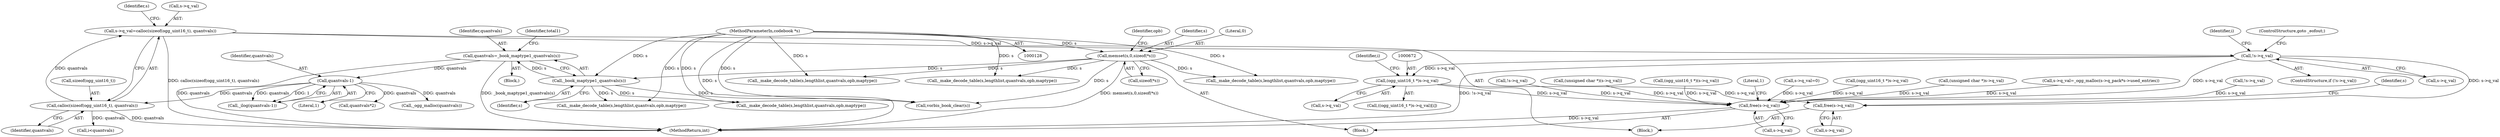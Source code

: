 digraph "0_Android_eeb4e45d5683f88488c083ecf142dc89bc3f0b47_8@API" {
"1000646" [label="(Call,s->q_val=calloc(sizeof(ogg_uint16_t), quantvals))"];
"1000650" [label="(Call,calloc(sizeof(ogg_uint16_t), quantvals))"];
"1000622" [label="(Call,quantvals-1)"];
"1000582" [label="(Call,quantvals=_book_maptype1_quantvals(s))"];
"1000584" [label="(Call,_book_maptype1_quantvals(s))"];
"1000143" [label="(Call,memset(s,0,sizeof(*s)))"];
"1000130" [label="(MethodParameterIn,codebook *s)"];
"1000655" [label="(Call,!s->q_val)"];
"1000671" [label="(Call,(ogg_uint16_t *)s->q_val)"];
"1000741" [label="(Call,free(s->q_val))"];
"1001170" [label="(Call,free(s->q_val))"];
"1000584" [label="(Call,_book_maptype1_quantvals(s))"];
"1000653" [label="(Identifier,quantvals)"];
"1000654" [label="(ControlStructure,if (!s->q_val))"];
"1000822" [label="(Call,(ogg_uint16_t *)s->q_val)"];
"1001171" [label="(Call,s->q_val)"];
"1000533" [label="(Block,)"];
"1000646" [label="(Call,s->q_val=calloc(sizeof(ogg_uint16_t), quantvals))"];
"1000645" [label="(Block,)"];
"1000146" [label="(Call,sizeof(*s))"];
"1000676" [label="(Identifier,i)"];
"1000970" [label="(Call,_make_decode_table(s,lengthlist,quantvals,opb,maptype))"];
"1000664" [label="(Call,i<quantvals)"];
"1000782" [label="(Call,(unsigned char *)s->q_val)"];
"1000670" [label="(Call,((ogg_uint16_t *)s->q_val)[i])"];
"1000573" [label="(Call,_make_decode_table(s,lengthlist,quantvals,opb,maptype))"];
"1000131" [label="(Block,)"];
"1000656" [label="(Call,s->q_val)"];
"1000766" [label="(Call,!s->q_val)"];
"1000144" [label="(Identifier,s)"];
"1001043" [label="(Call,s->q_val=_ogg_malloc(s->q_pack*s->used_entries))"];
"1000806" [label="(Call,!s->q_val)"];
"1000650" [label="(Call,calloc(sizeof(ogg_uint16_t), quantvals))"];
"1001079" [label="(Call,(unsigned char *)(s->q_val))"];
"1001177" [label="(MethodReturn,int)"];
"1000741" [label="(Call,free(s->q_val))"];
"1000673" [label="(Call,s->q_val)"];
"1000742" [label="(Call,s->q_val)"];
"1000589" [label="(Identifier,total1)"];
"1000145" [label="(Literal,0)"];
"1000671" [label="(Call,(ogg_uint16_t *)s->q_val)"];
"1001111" [label="(Call,(ogg_uint16_t *)(s->q_val))"];
"1000130" [label="(MethodParameterIn,codebook *s)"];
"1000657" [label="(Identifier,s)"];
"1000647" [label="(Call,s->q_val)"];
"1000622" [label="(Call,quantvals-1)"];
"1000624" [label="(Literal,1)"];
"1000651" [label="(Call,sizeof(ogg_uint16_t))"];
"1000582" [label="(Call,quantvals=_book_maptype1_quantvals(s))"];
"1000733" [label="(Call,_make_decode_table(s,lengthlist,quantvals,opb,maptype))"];
"1001166" [label="(Call,vorbis_book_clear(s))"];
"1000623" [label="(Identifier,quantvals)"];
"1000662" [label="(Identifier,i)"];
"1000152" [label="(Identifier,opb)"];
"1001170" [label="(Call,free(s->q_val))"];
"1001176" [label="(Literal,1)"];
"1000745" [label="(Call,s->q_val=0)"];
"1000802" [label="(Call,quantvals*2)"];
"1000583" [label="(Identifier,quantvals)"];
"1000763" [label="(Call,_ogg_malloc(quantvals))"];
"1000747" [label="(Identifier,s)"];
"1000621" [label="(Call,_ilog(quantvals-1))"];
"1000585" [label="(Identifier,s)"];
"1000893" [label="(Call,_make_decode_table(s,lengthlist,quantvals,opb,maptype))"];
"1000655" [label="(Call,!s->q_val)"];
"1001021" [label="(Call,_make_decode_table(s,lengthlist,quantvals,opb,maptype))"];
"1000659" [label="(ControlStructure,goto _eofout;)"];
"1000143" [label="(Call,memset(s,0,sizeof(*s)))"];
"1000646" -> "1000645"  [label="AST: "];
"1000646" -> "1000650"  [label="CFG: "];
"1000647" -> "1000646"  [label="AST: "];
"1000650" -> "1000646"  [label="AST: "];
"1000657" -> "1000646"  [label="CFG: "];
"1000646" -> "1001177"  [label="DDG: calloc(sizeof(ogg_uint16_t), quantvals)"];
"1000650" -> "1000646"  [label="DDG: quantvals"];
"1000646" -> "1000655"  [label="DDG: s->q_val"];
"1000650" -> "1000653"  [label="CFG: "];
"1000651" -> "1000650"  [label="AST: "];
"1000653" -> "1000650"  [label="AST: "];
"1000650" -> "1001177"  [label="DDG: quantvals"];
"1000622" -> "1000650"  [label="DDG: quantvals"];
"1000650" -> "1000664"  [label="DDG: quantvals"];
"1000622" -> "1000621"  [label="AST: "];
"1000622" -> "1000624"  [label="CFG: "];
"1000623" -> "1000622"  [label="AST: "];
"1000624" -> "1000622"  [label="AST: "];
"1000621" -> "1000622"  [label="CFG: "];
"1000622" -> "1000621"  [label="DDG: quantvals"];
"1000622" -> "1000621"  [label="DDG: 1"];
"1000582" -> "1000622"  [label="DDG: quantvals"];
"1000622" -> "1000763"  [label="DDG: quantvals"];
"1000622" -> "1000802"  [label="DDG: quantvals"];
"1000582" -> "1000533"  [label="AST: "];
"1000582" -> "1000584"  [label="CFG: "];
"1000583" -> "1000582"  [label="AST: "];
"1000584" -> "1000582"  [label="AST: "];
"1000589" -> "1000582"  [label="CFG: "];
"1000582" -> "1001177"  [label="DDG: quantvals"];
"1000582" -> "1001177"  [label="DDG: _book_maptype1_quantvals(s)"];
"1000584" -> "1000582"  [label="DDG: s"];
"1000584" -> "1000585"  [label="CFG: "];
"1000585" -> "1000584"  [label="AST: "];
"1000143" -> "1000584"  [label="DDG: s"];
"1000130" -> "1000584"  [label="DDG: s"];
"1000584" -> "1000733"  [label="DDG: s"];
"1000584" -> "1000893"  [label="DDG: s"];
"1000584" -> "1001166"  [label="DDG: s"];
"1000143" -> "1000131"  [label="AST: "];
"1000143" -> "1000146"  [label="CFG: "];
"1000144" -> "1000143"  [label="AST: "];
"1000145" -> "1000143"  [label="AST: "];
"1000146" -> "1000143"  [label="AST: "];
"1000152" -> "1000143"  [label="CFG: "];
"1000143" -> "1001177"  [label="DDG: memset(s,0,sizeof(*s))"];
"1000130" -> "1000143"  [label="DDG: s"];
"1000143" -> "1000573"  [label="DDG: s"];
"1000143" -> "1000970"  [label="DDG: s"];
"1000143" -> "1001021"  [label="DDG: s"];
"1000143" -> "1001166"  [label="DDG: s"];
"1000130" -> "1000128"  [label="AST: "];
"1000130" -> "1001177"  [label="DDG: s"];
"1000130" -> "1000573"  [label="DDG: s"];
"1000130" -> "1000733"  [label="DDG: s"];
"1000130" -> "1000893"  [label="DDG: s"];
"1000130" -> "1000970"  [label="DDG: s"];
"1000130" -> "1001021"  [label="DDG: s"];
"1000130" -> "1001166"  [label="DDG: s"];
"1000655" -> "1000654"  [label="AST: "];
"1000655" -> "1000656"  [label="CFG: "];
"1000656" -> "1000655"  [label="AST: "];
"1000659" -> "1000655"  [label="CFG: "];
"1000662" -> "1000655"  [label="CFG: "];
"1000655" -> "1001177"  [label="DDG: !s->q_val"];
"1000655" -> "1000671"  [label="DDG: s->q_val"];
"1000655" -> "1000741"  [label="DDG: s->q_val"];
"1000655" -> "1001170"  [label="DDG: s->q_val"];
"1000671" -> "1000670"  [label="AST: "];
"1000671" -> "1000673"  [label="CFG: "];
"1000672" -> "1000671"  [label="AST: "];
"1000673" -> "1000671"  [label="AST: "];
"1000676" -> "1000671"  [label="CFG: "];
"1000671" -> "1000741"  [label="DDG: s->q_val"];
"1000671" -> "1001170"  [label="DDG: s->q_val"];
"1000741" -> "1000645"  [label="AST: "];
"1000741" -> "1000742"  [label="CFG: "];
"1000742" -> "1000741"  [label="AST: "];
"1000747" -> "1000741"  [label="CFG: "];
"1001170" -> "1000131"  [label="AST: "];
"1001170" -> "1001171"  [label="CFG: "];
"1001171" -> "1001170"  [label="AST: "];
"1001176" -> "1001170"  [label="CFG: "];
"1001170" -> "1001177"  [label="DDG: s->q_val"];
"1001111" -> "1001170"  [label="DDG: s->q_val"];
"1001043" -> "1001170"  [label="DDG: s->q_val"];
"1001079" -> "1001170"  [label="DDG: s->q_val"];
"1000806" -> "1001170"  [label="DDG: s->q_val"];
"1000822" -> "1001170"  [label="DDG: s->q_val"];
"1000766" -> "1001170"  [label="DDG: s->q_val"];
"1000745" -> "1001170"  [label="DDG: s->q_val"];
"1000782" -> "1001170"  [label="DDG: s->q_val"];
}
